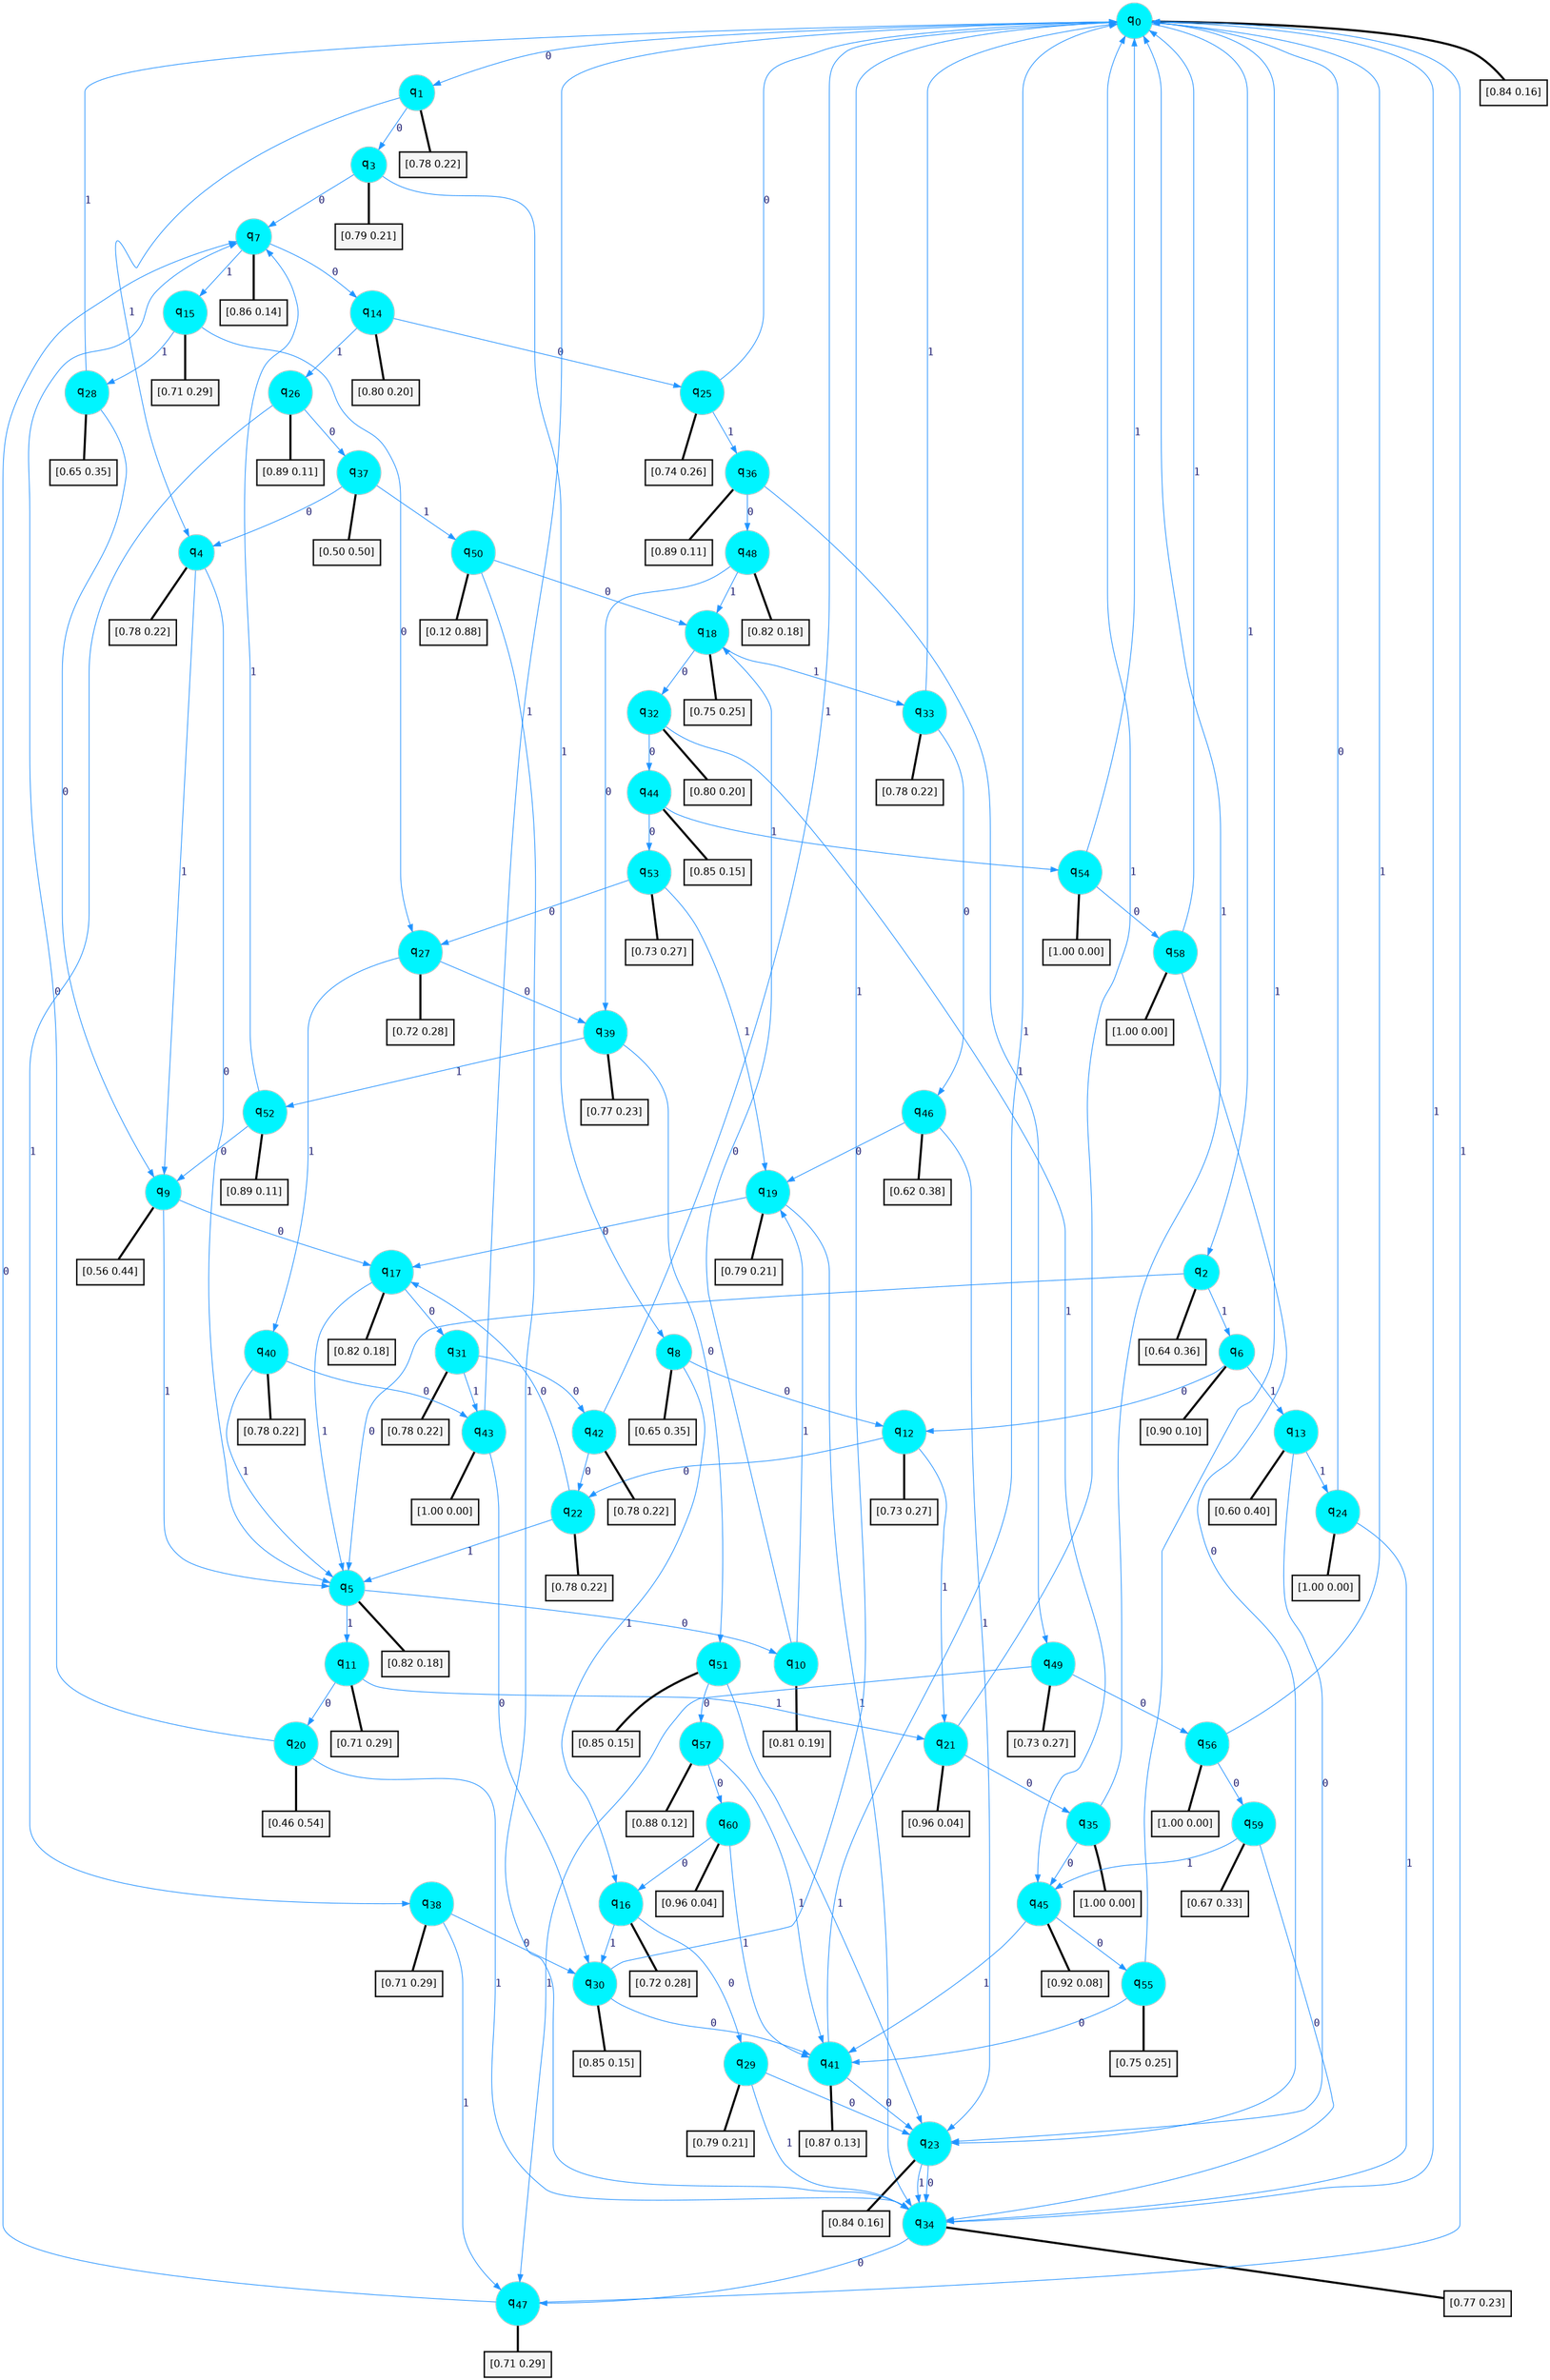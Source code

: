 digraph G {
graph [
bgcolor=transparent, dpi=300, rankdir=TD, size="40,25"];
node [
color=gray, fillcolor=turquoise1, fontcolor=black, fontname=Helvetica, fontsize=16, fontweight=bold, shape=circle, style=filled];
edge [
arrowsize=1, color=dodgerblue1, fontcolor=midnightblue, fontname=courier, fontweight=bold, penwidth=1, style=solid, weight=20];
0[label=<q<SUB>0</SUB>>];
1[label=<q<SUB>1</SUB>>];
2[label=<q<SUB>2</SUB>>];
3[label=<q<SUB>3</SUB>>];
4[label=<q<SUB>4</SUB>>];
5[label=<q<SUB>5</SUB>>];
6[label=<q<SUB>6</SUB>>];
7[label=<q<SUB>7</SUB>>];
8[label=<q<SUB>8</SUB>>];
9[label=<q<SUB>9</SUB>>];
10[label=<q<SUB>10</SUB>>];
11[label=<q<SUB>11</SUB>>];
12[label=<q<SUB>12</SUB>>];
13[label=<q<SUB>13</SUB>>];
14[label=<q<SUB>14</SUB>>];
15[label=<q<SUB>15</SUB>>];
16[label=<q<SUB>16</SUB>>];
17[label=<q<SUB>17</SUB>>];
18[label=<q<SUB>18</SUB>>];
19[label=<q<SUB>19</SUB>>];
20[label=<q<SUB>20</SUB>>];
21[label=<q<SUB>21</SUB>>];
22[label=<q<SUB>22</SUB>>];
23[label=<q<SUB>23</SUB>>];
24[label=<q<SUB>24</SUB>>];
25[label=<q<SUB>25</SUB>>];
26[label=<q<SUB>26</SUB>>];
27[label=<q<SUB>27</SUB>>];
28[label=<q<SUB>28</SUB>>];
29[label=<q<SUB>29</SUB>>];
30[label=<q<SUB>30</SUB>>];
31[label=<q<SUB>31</SUB>>];
32[label=<q<SUB>32</SUB>>];
33[label=<q<SUB>33</SUB>>];
34[label=<q<SUB>34</SUB>>];
35[label=<q<SUB>35</SUB>>];
36[label=<q<SUB>36</SUB>>];
37[label=<q<SUB>37</SUB>>];
38[label=<q<SUB>38</SUB>>];
39[label=<q<SUB>39</SUB>>];
40[label=<q<SUB>40</SUB>>];
41[label=<q<SUB>41</SUB>>];
42[label=<q<SUB>42</SUB>>];
43[label=<q<SUB>43</SUB>>];
44[label=<q<SUB>44</SUB>>];
45[label=<q<SUB>45</SUB>>];
46[label=<q<SUB>46</SUB>>];
47[label=<q<SUB>47</SUB>>];
48[label=<q<SUB>48</SUB>>];
49[label=<q<SUB>49</SUB>>];
50[label=<q<SUB>50</SUB>>];
51[label=<q<SUB>51</SUB>>];
52[label=<q<SUB>52</SUB>>];
53[label=<q<SUB>53</SUB>>];
54[label=<q<SUB>54</SUB>>];
55[label=<q<SUB>55</SUB>>];
56[label=<q<SUB>56</SUB>>];
57[label=<q<SUB>57</SUB>>];
58[label=<q<SUB>58</SUB>>];
59[label=<q<SUB>59</SUB>>];
60[label=<q<SUB>60</SUB>>];
61[label="[0.84 0.16]", shape=box,fontcolor=black, fontname=Helvetica, fontsize=14, penwidth=2, fillcolor=whitesmoke,color=black];
62[label="[0.78 0.22]", shape=box,fontcolor=black, fontname=Helvetica, fontsize=14, penwidth=2, fillcolor=whitesmoke,color=black];
63[label="[0.64 0.36]", shape=box,fontcolor=black, fontname=Helvetica, fontsize=14, penwidth=2, fillcolor=whitesmoke,color=black];
64[label="[0.79 0.21]", shape=box,fontcolor=black, fontname=Helvetica, fontsize=14, penwidth=2, fillcolor=whitesmoke,color=black];
65[label="[0.78 0.22]", shape=box,fontcolor=black, fontname=Helvetica, fontsize=14, penwidth=2, fillcolor=whitesmoke,color=black];
66[label="[0.82 0.18]", shape=box,fontcolor=black, fontname=Helvetica, fontsize=14, penwidth=2, fillcolor=whitesmoke,color=black];
67[label="[0.90 0.10]", shape=box,fontcolor=black, fontname=Helvetica, fontsize=14, penwidth=2, fillcolor=whitesmoke,color=black];
68[label="[0.86 0.14]", shape=box,fontcolor=black, fontname=Helvetica, fontsize=14, penwidth=2, fillcolor=whitesmoke,color=black];
69[label="[0.65 0.35]", shape=box,fontcolor=black, fontname=Helvetica, fontsize=14, penwidth=2, fillcolor=whitesmoke,color=black];
70[label="[0.56 0.44]", shape=box,fontcolor=black, fontname=Helvetica, fontsize=14, penwidth=2, fillcolor=whitesmoke,color=black];
71[label="[0.81 0.19]", shape=box,fontcolor=black, fontname=Helvetica, fontsize=14, penwidth=2, fillcolor=whitesmoke,color=black];
72[label="[0.71 0.29]", shape=box,fontcolor=black, fontname=Helvetica, fontsize=14, penwidth=2, fillcolor=whitesmoke,color=black];
73[label="[0.73 0.27]", shape=box,fontcolor=black, fontname=Helvetica, fontsize=14, penwidth=2, fillcolor=whitesmoke,color=black];
74[label="[0.60 0.40]", shape=box,fontcolor=black, fontname=Helvetica, fontsize=14, penwidth=2, fillcolor=whitesmoke,color=black];
75[label="[0.80 0.20]", shape=box,fontcolor=black, fontname=Helvetica, fontsize=14, penwidth=2, fillcolor=whitesmoke,color=black];
76[label="[0.71 0.29]", shape=box,fontcolor=black, fontname=Helvetica, fontsize=14, penwidth=2, fillcolor=whitesmoke,color=black];
77[label="[0.72 0.28]", shape=box,fontcolor=black, fontname=Helvetica, fontsize=14, penwidth=2, fillcolor=whitesmoke,color=black];
78[label="[0.82 0.18]", shape=box,fontcolor=black, fontname=Helvetica, fontsize=14, penwidth=2, fillcolor=whitesmoke,color=black];
79[label="[0.75 0.25]", shape=box,fontcolor=black, fontname=Helvetica, fontsize=14, penwidth=2, fillcolor=whitesmoke,color=black];
80[label="[0.79 0.21]", shape=box,fontcolor=black, fontname=Helvetica, fontsize=14, penwidth=2, fillcolor=whitesmoke,color=black];
81[label="[0.46 0.54]", shape=box,fontcolor=black, fontname=Helvetica, fontsize=14, penwidth=2, fillcolor=whitesmoke,color=black];
82[label="[0.96 0.04]", shape=box,fontcolor=black, fontname=Helvetica, fontsize=14, penwidth=2, fillcolor=whitesmoke,color=black];
83[label="[0.78 0.22]", shape=box,fontcolor=black, fontname=Helvetica, fontsize=14, penwidth=2, fillcolor=whitesmoke,color=black];
84[label="[0.84 0.16]", shape=box,fontcolor=black, fontname=Helvetica, fontsize=14, penwidth=2, fillcolor=whitesmoke,color=black];
85[label="[1.00 0.00]", shape=box,fontcolor=black, fontname=Helvetica, fontsize=14, penwidth=2, fillcolor=whitesmoke,color=black];
86[label="[0.74 0.26]", shape=box,fontcolor=black, fontname=Helvetica, fontsize=14, penwidth=2, fillcolor=whitesmoke,color=black];
87[label="[0.89 0.11]", shape=box,fontcolor=black, fontname=Helvetica, fontsize=14, penwidth=2, fillcolor=whitesmoke,color=black];
88[label="[0.72 0.28]", shape=box,fontcolor=black, fontname=Helvetica, fontsize=14, penwidth=2, fillcolor=whitesmoke,color=black];
89[label="[0.65 0.35]", shape=box,fontcolor=black, fontname=Helvetica, fontsize=14, penwidth=2, fillcolor=whitesmoke,color=black];
90[label="[0.79 0.21]", shape=box,fontcolor=black, fontname=Helvetica, fontsize=14, penwidth=2, fillcolor=whitesmoke,color=black];
91[label="[0.85 0.15]", shape=box,fontcolor=black, fontname=Helvetica, fontsize=14, penwidth=2, fillcolor=whitesmoke,color=black];
92[label="[0.78 0.22]", shape=box,fontcolor=black, fontname=Helvetica, fontsize=14, penwidth=2, fillcolor=whitesmoke,color=black];
93[label="[0.80 0.20]", shape=box,fontcolor=black, fontname=Helvetica, fontsize=14, penwidth=2, fillcolor=whitesmoke,color=black];
94[label="[0.78 0.22]", shape=box,fontcolor=black, fontname=Helvetica, fontsize=14, penwidth=2, fillcolor=whitesmoke,color=black];
95[label="[0.77 0.23]", shape=box,fontcolor=black, fontname=Helvetica, fontsize=14, penwidth=2, fillcolor=whitesmoke,color=black];
96[label="[1.00 0.00]", shape=box,fontcolor=black, fontname=Helvetica, fontsize=14, penwidth=2, fillcolor=whitesmoke,color=black];
97[label="[0.89 0.11]", shape=box,fontcolor=black, fontname=Helvetica, fontsize=14, penwidth=2, fillcolor=whitesmoke,color=black];
98[label="[0.50 0.50]", shape=box,fontcolor=black, fontname=Helvetica, fontsize=14, penwidth=2, fillcolor=whitesmoke,color=black];
99[label="[0.71 0.29]", shape=box,fontcolor=black, fontname=Helvetica, fontsize=14, penwidth=2, fillcolor=whitesmoke,color=black];
100[label="[0.77 0.23]", shape=box,fontcolor=black, fontname=Helvetica, fontsize=14, penwidth=2, fillcolor=whitesmoke,color=black];
101[label="[0.78 0.22]", shape=box,fontcolor=black, fontname=Helvetica, fontsize=14, penwidth=2, fillcolor=whitesmoke,color=black];
102[label="[0.87 0.13]", shape=box,fontcolor=black, fontname=Helvetica, fontsize=14, penwidth=2, fillcolor=whitesmoke,color=black];
103[label="[0.78 0.22]", shape=box,fontcolor=black, fontname=Helvetica, fontsize=14, penwidth=2, fillcolor=whitesmoke,color=black];
104[label="[1.00 0.00]", shape=box,fontcolor=black, fontname=Helvetica, fontsize=14, penwidth=2, fillcolor=whitesmoke,color=black];
105[label="[0.85 0.15]", shape=box,fontcolor=black, fontname=Helvetica, fontsize=14, penwidth=2, fillcolor=whitesmoke,color=black];
106[label="[0.92 0.08]", shape=box,fontcolor=black, fontname=Helvetica, fontsize=14, penwidth=2, fillcolor=whitesmoke,color=black];
107[label="[0.62 0.38]", shape=box,fontcolor=black, fontname=Helvetica, fontsize=14, penwidth=2, fillcolor=whitesmoke,color=black];
108[label="[0.71 0.29]", shape=box,fontcolor=black, fontname=Helvetica, fontsize=14, penwidth=2, fillcolor=whitesmoke,color=black];
109[label="[0.82 0.18]", shape=box,fontcolor=black, fontname=Helvetica, fontsize=14, penwidth=2, fillcolor=whitesmoke,color=black];
110[label="[0.73 0.27]", shape=box,fontcolor=black, fontname=Helvetica, fontsize=14, penwidth=2, fillcolor=whitesmoke,color=black];
111[label="[0.12 0.88]", shape=box,fontcolor=black, fontname=Helvetica, fontsize=14, penwidth=2, fillcolor=whitesmoke,color=black];
112[label="[0.85 0.15]", shape=box,fontcolor=black, fontname=Helvetica, fontsize=14, penwidth=2, fillcolor=whitesmoke,color=black];
113[label="[0.89 0.11]", shape=box,fontcolor=black, fontname=Helvetica, fontsize=14, penwidth=2, fillcolor=whitesmoke,color=black];
114[label="[0.73 0.27]", shape=box,fontcolor=black, fontname=Helvetica, fontsize=14, penwidth=2, fillcolor=whitesmoke,color=black];
115[label="[1.00 0.00]", shape=box,fontcolor=black, fontname=Helvetica, fontsize=14, penwidth=2, fillcolor=whitesmoke,color=black];
116[label="[0.75 0.25]", shape=box,fontcolor=black, fontname=Helvetica, fontsize=14, penwidth=2, fillcolor=whitesmoke,color=black];
117[label="[1.00 0.00]", shape=box,fontcolor=black, fontname=Helvetica, fontsize=14, penwidth=2, fillcolor=whitesmoke,color=black];
118[label="[0.88 0.12]", shape=box,fontcolor=black, fontname=Helvetica, fontsize=14, penwidth=2, fillcolor=whitesmoke,color=black];
119[label="[1.00 0.00]", shape=box,fontcolor=black, fontname=Helvetica, fontsize=14, penwidth=2, fillcolor=whitesmoke,color=black];
120[label="[0.67 0.33]", shape=box,fontcolor=black, fontname=Helvetica, fontsize=14, penwidth=2, fillcolor=whitesmoke,color=black];
121[label="[0.96 0.04]", shape=box,fontcolor=black, fontname=Helvetica, fontsize=14, penwidth=2, fillcolor=whitesmoke,color=black];
0->1 [label=0];
0->2 [label=1];
0->61 [arrowhead=none, penwidth=3,color=black];
1->3 [label=0];
1->4 [label=1];
1->62 [arrowhead=none, penwidth=3,color=black];
2->5 [label=0];
2->6 [label=1];
2->63 [arrowhead=none, penwidth=3,color=black];
3->7 [label=0];
3->8 [label=1];
3->64 [arrowhead=none, penwidth=3,color=black];
4->5 [label=0];
4->9 [label=1];
4->65 [arrowhead=none, penwidth=3,color=black];
5->10 [label=0];
5->11 [label=1];
5->66 [arrowhead=none, penwidth=3,color=black];
6->12 [label=0];
6->13 [label=1];
6->67 [arrowhead=none, penwidth=3,color=black];
7->14 [label=0];
7->15 [label=1];
7->68 [arrowhead=none, penwidth=3,color=black];
8->12 [label=0];
8->16 [label=1];
8->69 [arrowhead=none, penwidth=3,color=black];
9->17 [label=0];
9->5 [label=1];
9->70 [arrowhead=none, penwidth=3,color=black];
10->18 [label=0];
10->19 [label=1];
10->71 [arrowhead=none, penwidth=3,color=black];
11->20 [label=0];
11->21 [label=1];
11->72 [arrowhead=none, penwidth=3,color=black];
12->22 [label=0];
12->21 [label=1];
12->73 [arrowhead=none, penwidth=3,color=black];
13->23 [label=0];
13->24 [label=1];
13->74 [arrowhead=none, penwidth=3,color=black];
14->25 [label=0];
14->26 [label=1];
14->75 [arrowhead=none, penwidth=3,color=black];
15->27 [label=0];
15->28 [label=1];
15->76 [arrowhead=none, penwidth=3,color=black];
16->29 [label=0];
16->30 [label=1];
16->77 [arrowhead=none, penwidth=3,color=black];
17->31 [label=0];
17->5 [label=1];
17->78 [arrowhead=none, penwidth=3,color=black];
18->32 [label=0];
18->33 [label=1];
18->79 [arrowhead=none, penwidth=3,color=black];
19->17 [label=0];
19->34 [label=1];
19->80 [arrowhead=none, penwidth=3,color=black];
20->7 [label=0];
20->34 [label=1];
20->81 [arrowhead=none, penwidth=3,color=black];
21->35 [label=0];
21->0 [label=1];
21->82 [arrowhead=none, penwidth=3,color=black];
22->17 [label=0];
22->5 [label=1];
22->83 [arrowhead=none, penwidth=3,color=black];
23->34 [label=0];
23->34 [label=1];
23->84 [arrowhead=none, penwidth=3,color=black];
24->0 [label=0];
24->34 [label=1];
24->85 [arrowhead=none, penwidth=3,color=black];
25->0 [label=0];
25->36 [label=1];
25->86 [arrowhead=none, penwidth=3,color=black];
26->37 [label=0];
26->38 [label=1];
26->87 [arrowhead=none, penwidth=3,color=black];
27->39 [label=0];
27->40 [label=1];
27->88 [arrowhead=none, penwidth=3,color=black];
28->9 [label=0];
28->0 [label=1];
28->89 [arrowhead=none, penwidth=3,color=black];
29->23 [label=0];
29->34 [label=1];
29->90 [arrowhead=none, penwidth=3,color=black];
30->41 [label=0];
30->0 [label=1];
30->91 [arrowhead=none, penwidth=3,color=black];
31->42 [label=0];
31->43 [label=1];
31->92 [arrowhead=none, penwidth=3,color=black];
32->44 [label=0];
32->45 [label=1];
32->93 [arrowhead=none, penwidth=3,color=black];
33->46 [label=0];
33->0 [label=1];
33->94 [arrowhead=none, penwidth=3,color=black];
34->47 [label=0];
34->0 [label=1];
34->95 [arrowhead=none, penwidth=3,color=black];
35->45 [label=0];
35->0 [label=1];
35->96 [arrowhead=none, penwidth=3,color=black];
36->48 [label=0];
36->49 [label=1];
36->97 [arrowhead=none, penwidth=3,color=black];
37->4 [label=0];
37->50 [label=1];
37->98 [arrowhead=none, penwidth=3,color=black];
38->30 [label=0];
38->47 [label=1];
38->99 [arrowhead=none, penwidth=3,color=black];
39->51 [label=0];
39->52 [label=1];
39->100 [arrowhead=none, penwidth=3,color=black];
40->43 [label=0];
40->5 [label=1];
40->101 [arrowhead=none, penwidth=3,color=black];
41->23 [label=0];
41->0 [label=1];
41->102 [arrowhead=none, penwidth=3,color=black];
42->22 [label=0];
42->0 [label=1];
42->103 [arrowhead=none, penwidth=3,color=black];
43->30 [label=0];
43->0 [label=1];
43->104 [arrowhead=none, penwidth=3,color=black];
44->53 [label=0];
44->54 [label=1];
44->105 [arrowhead=none, penwidth=3,color=black];
45->55 [label=0];
45->41 [label=1];
45->106 [arrowhead=none, penwidth=3,color=black];
46->19 [label=0];
46->23 [label=1];
46->107 [arrowhead=none, penwidth=3,color=black];
47->7 [label=0];
47->0 [label=1];
47->108 [arrowhead=none, penwidth=3,color=black];
48->39 [label=0];
48->18 [label=1];
48->109 [arrowhead=none, penwidth=3,color=black];
49->56 [label=0];
49->47 [label=1];
49->110 [arrowhead=none, penwidth=3,color=black];
50->18 [label=0];
50->34 [label=1];
50->111 [arrowhead=none, penwidth=3,color=black];
51->57 [label=0];
51->23 [label=1];
51->112 [arrowhead=none, penwidth=3,color=black];
52->9 [label=0];
52->7 [label=1];
52->113 [arrowhead=none, penwidth=3,color=black];
53->27 [label=0];
53->19 [label=1];
53->114 [arrowhead=none, penwidth=3,color=black];
54->58 [label=0];
54->0 [label=1];
54->115 [arrowhead=none, penwidth=3,color=black];
55->41 [label=0];
55->0 [label=1];
55->116 [arrowhead=none, penwidth=3,color=black];
56->59 [label=0];
56->0 [label=1];
56->117 [arrowhead=none, penwidth=3,color=black];
57->60 [label=0];
57->41 [label=1];
57->118 [arrowhead=none, penwidth=3,color=black];
58->23 [label=0];
58->0 [label=1];
58->119 [arrowhead=none, penwidth=3,color=black];
59->34 [label=0];
59->45 [label=1];
59->120 [arrowhead=none, penwidth=3,color=black];
60->16 [label=0];
60->41 [label=1];
60->121 [arrowhead=none, penwidth=3,color=black];
}
